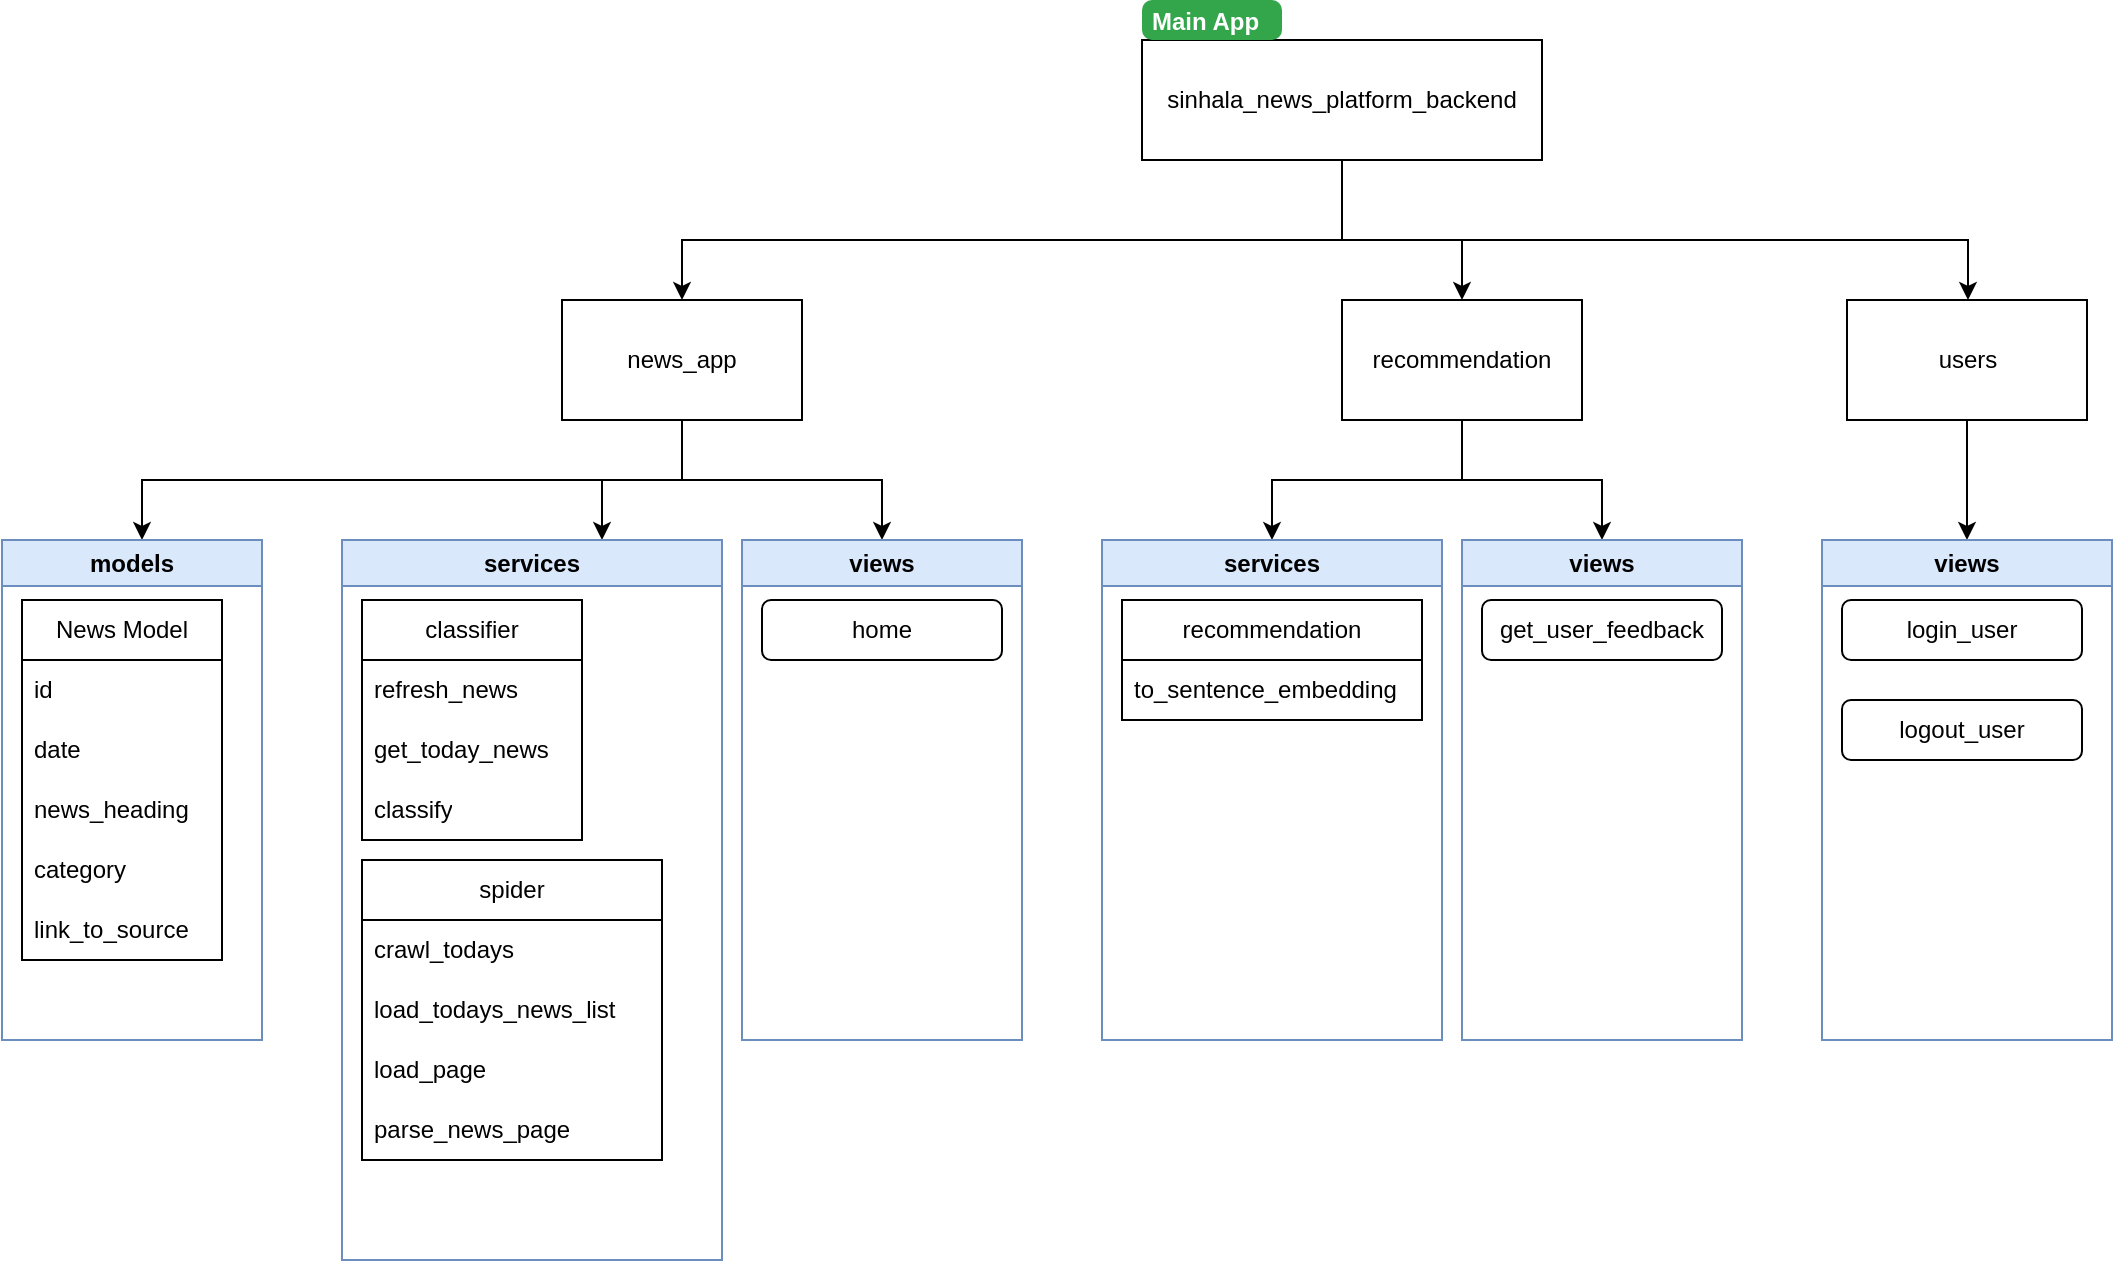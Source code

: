 <mxfile version="24.7.6">
  <diagram id="hRyWyLImpKSYC6tdHXTu" name="Page-1">
    <mxGraphModel dx="1397" dy="1530" grid="1" gridSize="10" guides="1" tooltips="1" connect="1" arrows="1" fold="1" page="1" pageScale="1" pageWidth="827" pageHeight="1169" math="0" shadow="0">
      <root>
        <mxCell id="0" />
        <mxCell id="1" parent="0" />
        <mxCell id="13" style="edgeStyle=orthogonalEdgeStyle;html=1;rounded=0;" parent="1" source="2" target="31" edge="1">
          <mxGeometry relative="1" as="geometry">
            <Array as="points">
              <mxPoint x="240" y="170" />
              <mxPoint x="-30" y="170" />
            </Array>
          </mxGeometry>
        </mxCell>
        <mxCell id="16" style="edgeStyle=orthogonalEdgeStyle;rounded=0;html=1;" parent="1" source="2" target="15" edge="1">
          <mxGeometry relative="1" as="geometry">
            <Array as="points">
              <mxPoint x="240" y="170" />
              <mxPoint x="200" y="170" />
            </Array>
          </mxGeometry>
        </mxCell>
        <mxCell id="30" style="edgeStyle=orthogonalEdgeStyle;rounded=0;html=1;fontSize=12;" parent="1" source="2" target="27" edge="1">
          <mxGeometry relative="1" as="geometry">
            <Array as="points">
              <mxPoint x="240" y="170" />
              <mxPoint x="340" y="170" />
            </Array>
          </mxGeometry>
        </mxCell>
        <mxCell id="2" value="news_app" style="rounded=0;whiteSpace=wrap;html=1;" parent="1" vertex="1">
          <mxGeometry x="180" y="80" width="120" height="60" as="geometry" />
        </mxCell>
        <mxCell id="15" value="services" style="swimlane;whiteSpace=wrap;html=1;fillColor=#dae8fc;strokeColor=#6c8ebf;" parent="1" vertex="1">
          <mxGeometry x="70" y="200" width="190" height="360" as="geometry" />
        </mxCell>
        <mxCell id="19" value="spider" style="swimlane;fontStyle=0;childLayout=stackLayout;horizontal=1;startSize=30;horizontalStack=0;resizeParent=1;resizeParentMax=0;resizeLast=0;collapsible=1;marginBottom=0;whiteSpace=wrap;html=1;" parent="15" vertex="1">
          <mxGeometry x="10" y="160" width="150" height="150" as="geometry" />
        </mxCell>
        <mxCell id="20" value="crawl_todays" style="text;strokeColor=none;fillColor=none;align=left;verticalAlign=middle;spacingLeft=4;spacingRight=4;overflow=hidden;points=[[0,0.5],[1,0.5]];portConstraint=eastwest;rotatable=0;whiteSpace=wrap;html=1;" parent="19" vertex="1">
          <mxGeometry y="30" width="150" height="30" as="geometry" />
        </mxCell>
        <mxCell id="821VgTsH6Sw_eQ6BEgm7-60" value="load_todays_news_list" style="text;strokeColor=none;fillColor=none;align=left;verticalAlign=middle;spacingLeft=4;spacingRight=4;overflow=hidden;points=[[0,0.5],[1,0.5]];portConstraint=eastwest;rotatable=0;whiteSpace=wrap;html=1;" vertex="1" parent="19">
          <mxGeometry y="60" width="150" height="30" as="geometry" />
        </mxCell>
        <mxCell id="821VgTsH6Sw_eQ6BEgm7-59" value="load_page" style="text;strokeColor=none;fillColor=none;align=left;verticalAlign=middle;spacingLeft=4;spacingRight=4;overflow=hidden;points=[[0,0.5],[1,0.5]];portConstraint=eastwest;rotatable=0;whiteSpace=wrap;html=1;" vertex="1" parent="19">
          <mxGeometry y="90" width="150" height="30" as="geometry" />
        </mxCell>
        <mxCell id="821VgTsH6Sw_eQ6BEgm7-58" value="parse_news_page" style="text;strokeColor=none;fillColor=none;align=left;verticalAlign=middle;spacingLeft=4;spacingRight=4;overflow=hidden;points=[[0,0.5],[1,0.5]];portConstraint=eastwest;rotatable=0;whiteSpace=wrap;html=1;" vertex="1" parent="19">
          <mxGeometry y="120" width="150" height="30" as="geometry" />
        </mxCell>
        <mxCell id="23" value="classifier" style="swimlane;fontStyle=0;childLayout=stackLayout;horizontal=1;startSize=30;horizontalStack=0;resizeParent=1;resizeParentMax=0;resizeLast=0;collapsible=1;marginBottom=0;whiteSpace=wrap;html=1;" parent="15" vertex="1">
          <mxGeometry x="10" y="30" width="110" height="120" as="geometry" />
        </mxCell>
        <mxCell id="24" value="refresh_news" style="text;strokeColor=none;fillColor=none;align=left;verticalAlign=middle;spacingLeft=4;spacingRight=4;overflow=hidden;points=[[0,0.5],[1,0.5]];portConstraint=eastwest;rotatable=0;whiteSpace=wrap;html=1;" parent="23" vertex="1">
          <mxGeometry y="30" width="110" height="30" as="geometry" />
        </mxCell>
        <mxCell id="25" value="get_today_news" style="text;strokeColor=none;fillColor=none;align=left;verticalAlign=middle;spacingLeft=4;spacingRight=4;overflow=hidden;points=[[0,0.5],[1,0.5]];portConstraint=eastwest;rotatable=0;whiteSpace=wrap;html=1;" parent="23" vertex="1">
          <mxGeometry y="60" width="110" height="30" as="geometry" />
        </mxCell>
        <mxCell id="26" value="classify" style="text;strokeColor=none;fillColor=none;align=left;verticalAlign=middle;spacingLeft=4;spacingRight=4;overflow=hidden;points=[[0,0.5],[1,0.5]];portConstraint=eastwest;rotatable=0;whiteSpace=wrap;html=1;" parent="23" vertex="1">
          <mxGeometry y="90" width="110" height="30" as="geometry" />
        </mxCell>
        <mxCell id="27" value="views" style="swimlane;whiteSpace=wrap;html=1;fillColor=#dae8fc;strokeColor=#6c8ebf;" parent="1" vertex="1">
          <mxGeometry x="270" y="200" width="140" height="250" as="geometry" />
        </mxCell>
        <mxCell id="29" value="home" style="rounded=1;whiteSpace=wrap;html=1;fontSize=12;" parent="27" vertex="1">
          <mxGeometry x="10" y="30" width="120" height="30" as="geometry" />
        </mxCell>
        <mxCell id="31" value="models" style="swimlane;whiteSpace=wrap;html=1;fontSize=12;fillColor=#dae8fc;strokeColor=#6c8ebf;" parent="1" vertex="1">
          <mxGeometry x="-100" y="200" width="130" height="250" as="geometry" />
        </mxCell>
        <mxCell id="5" value="News Model" style="swimlane;fontStyle=0;childLayout=stackLayout;horizontal=1;startSize=30;horizontalStack=0;resizeParent=1;resizeParentMax=0;resizeLast=0;collapsible=1;marginBottom=0;whiteSpace=wrap;html=1;" parent="31" vertex="1">
          <mxGeometry x="10" y="30" width="100" height="180" as="geometry" />
        </mxCell>
        <mxCell id="6" value="id" style="text;strokeColor=none;fillColor=none;align=left;verticalAlign=middle;spacingLeft=4;spacingRight=4;overflow=hidden;points=[[0,0.5],[1,0.5]];portConstraint=eastwest;rotatable=0;whiteSpace=wrap;html=1;" parent="5" vertex="1">
          <mxGeometry y="30" width="100" height="30" as="geometry" />
        </mxCell>
        <mxCell id="7" value="date" style="text;strokeColor=none;fillColor=none;align=left;verticalAlign=middle;spacingLeft=4;spacingRight=4;overflow=hidden;points=[[0,0.5],[1,0.5]];portConstraint=eastwest;rotatable=0;whiteSpace=wrap;html=1;" parent="5" vertex="1">
          <mxGeometry y="60" width="100" height="30" as="geometry" />
        </mxCell>
        <mxCell id="8" value="news_heading" style="text;strokeColor=none;fillColor=none;align=left;verticalAlign=middle;spacingLeft=4;spacingRight=4;overflow=hidden;points=[[0,0.5],[1,0.5]];portConstraint=eastwest;rotatable=0;whiteSpace=wrap;html=1;" parent="5" vertex="1">
          <mxGeometry y="90" width="100" height="30" as="geometry" />
        </mxCell>
        <mxCell id="12" value="category" style="text;strokeColor=none;fillColor=none;align=left;verticalAlign=middle;spacingLeft=4;spacingRight=4;overflow=hidden;points=[[0,0.5],[1,0.5]];portConstraint=eastwest;rotatable=0;whiteSpace=wrap;html=1;" parent="5" vertex="1">
          <mxGeometry y="120" width="100" height="30" as="geometry" />
        </mxCell>
        <mxCell id="11" value="link_to_source" style="text;strokeColor=none;fillColor=none;align=left;verticalAlign=middle;spacingLeft=4;spacingRight=4;overflow=hidden;points=[[0,0.5],[1,0.5]];portConstraint=eastwest;rotatable=0;whiteSpace=wrap;html=1;" parent="5" vertex="1">
          <mxGeometry y="150" width="100" height="30" as="geometry" />
        </mxCell>
        <mxCell id="45" style="edgeStyle=orthogonalEdgeStyle;html=1;rounded=0;" parent="1" source="32" target="34" edge="1">
          <mxGeometry relative="1" as="geometry">
            <Array as="points">
              <mxPoint x="630" y="170" />
              <mxPoint x="535" y="170" />
            </Array>
          </mxGeometry>
        </mxCell>
        <mxCell id="50" style="edgeStyle=orthogonalEdgeStyle;rounded=0;html=1;" parent="1" source="32" target="46" edge="1">
          <mxGeometry relative="1" as="geometry" />
        </mxCell>
        <mxCell id="32" value="recommendation" style="rounded=0;whiteSpace=wrap;html=1;" parent="1" vertex="1">
          <mxGeometry x="570" y="80" width="120" height="60" as="geometry" />
        </mxCell>
        <mxCell id="34" value="services" style="swimlane;whiteSpace=wrap;html=1;fillColor=#dae8fc;strokeColor=#6c8ebf;" parent="1" vertex="1">
          <mxGeometry x="450" y="200" width="170" height="250" as="geometry" />
        </mxCell>
        <mxCell id="39" value="recommendation" style="swimlane;fontStyle=0;childLayout=stackLayout;horizontal=1;startSize=30;horizontalStack=0;resizeParent=1;resizeParentMax=0;resizeLast=0;collapsible=1;marginBottom=0;whiteSpace=wrap;html=1;" parent="34" vertex="1">
          <mxGeometry x="10" y="30" width="150" height="60" as="geometry" />
        </mxCell>
        <mxCell id="40" value="to_sentence_embedding" style="text;strokeColor=none;fillColor=none;align=left;verticalAlign=middle;spacingLeft=4;spacingRight=4;overflow=hidden;points=[[0,0.5],[1,0.5]];portConstraint=eastwest;rotatable=0;whiteSpace=wrap;html=1;" parent="39" vertex="1">
          <mxGeometry y="30" width="150" height="30" as="geometry" />
        </mxCell>
        <mxCell id="44" value="" style="group" parent="1" vertex="1" connectable="0">
          <mxGeometry x="470" y="-70" width="200" height="80" as="geometry" />
        </mxCell>
        <mxCell id="14" value="sinhala_news_platform_backend" style="rounded=0;whiteSpace=wrap;html=1;" parent="44" vertex="1">
          <mxGeometry y="20" width="200" height="60" as="geometry" />
        </mxCell>
        <mxCell id="28" value="&lt;font style=&quot;font-size: 12px;&quot;&gt;Main App&lt;/font&gt;" style="html=1;shadow=0;dashed=0;shape=mxgraph.bootstrap.rrect;rSize=5;strokeColor=none;strokeWidth=1;fillColor=#33A64C;fontColor=#FFFFFF;whiteSpace=wrap;align=left;verticalAlign=middle;spacingLeft=0;fontStyle=1;fontSize=14;spacing=5;" parent="44" vertex="1">
          <mxGeometry width="70" height="20" as="geometry" />
        </mxCell>
        <mxCell id="46" value="views" style="swimlane;whiteSpace=wrap;html=1;fillColor=#dae8fc;strokeColor=#6c8ebf;" parent="1" vertex="1">
          <mxGeometry x="630" y="200" width="140" height="250" as="geometry" />
        </mxCell>
        <mxCell id="47" value="&lt;div style=&quot;line-height: 17px;&quot;&gt;get_user_feedback&lt;/div&gt;" style="rounded=1;whiteSpace=wrap;html=1;fontSize=12;" parent="46" vertex="1">
          <mxGeometry x="10" y="30" width="120" height="30" as="geometry" />
        </mxCell>
        <mxCell id="48" style="edgeStyle=orthogonalEdgeStyle;rounded=0;html=1;" parent="1" source="14" target="2" edge="1">
          <mxGeometry relative="1" as="geometry">
            <Array as="points">
              <mxPoint x="570" y="50" />
              <mxPoint x="240" y="50" />
            </Array>
          </mxGeometry>
        </mxCell>
        <mxCell id="49" style="edgeStyle=orthogonalEdgeStyle;rounded=0;html=1;" parent="1" source="14" target="32" edge="1">
          <mxGeometry relative="1" as="geometry">
            <Array as="points">
              <mxPoint x="570" y="50" />
              <mxPoint x="630" y="50" />
            </Array>
          </mxGeometry>
        </mxCell>
        <mxCell id="57" style="edgeStyle=orthogonalEdgeStyle;rounded=0;html=1;" parent="1" source="51" target="52" edge="1">
          <mxGeometry relative="1" as="geometry" />
        </mxCell>
        <mxCell id="51" value="users" style="rounded=0;whiteSpace=wrap;html=1;" parent="1" vertex="1">
          <mxGeometry x="822.5" y="80" width="120" height="60" as="geometry" />
        </mxCell>
        <mxCell id="52" value="views" style="swimlane;whiteSpace=wrap;html=1;fillColor=#dae8fc;strokeColor=#6c8ebf;" parent="1" vertex="1">
          <mxGeometry x="810" y="200" width="145" height="250" as="geometry" />
        </mxCell>
        <mxCell id="53" value="&lt;div style=&quot;line-height: 17px;&quot;&gt;login_user&lt;/div&gt;" style="rounded=1;whiteSpace=wrap;html=1;fontSize=12;" parent="52" vertex="1">
          <mxGeometry x="10" y="30" width="120" height="30" as="geometry" />
        </mxCell>
        <mxCell id="56" value="&lt;div style=&quot;line-height: 17px;&quot;&gt;logout_user&lt;/div&gt;" style="rounded=1;whiteSpace=wrap;html=1;fontSize=12;" parent="52" vertex="1">
          <mxGeometry x="10" y="80" width="120" height="30" as="geometry" />
        </mxCell>
        <mxCell id="58" style="edgeStyle=orthogonalEdgeStyle;rounded=0;html=1;" parent="1" source="14" target="51" edge="1">
          <mxGeometry relative="1" as="geometry">
            <Array as="points">
              <mxPoint x="570" y="50" />
              <mxPoint x="883" y="50" />
            </Array>
          </mxGeometry>
        </mxCell>
      </root>
    </mxGraphModel>
  </diagram>
</mxfile>

